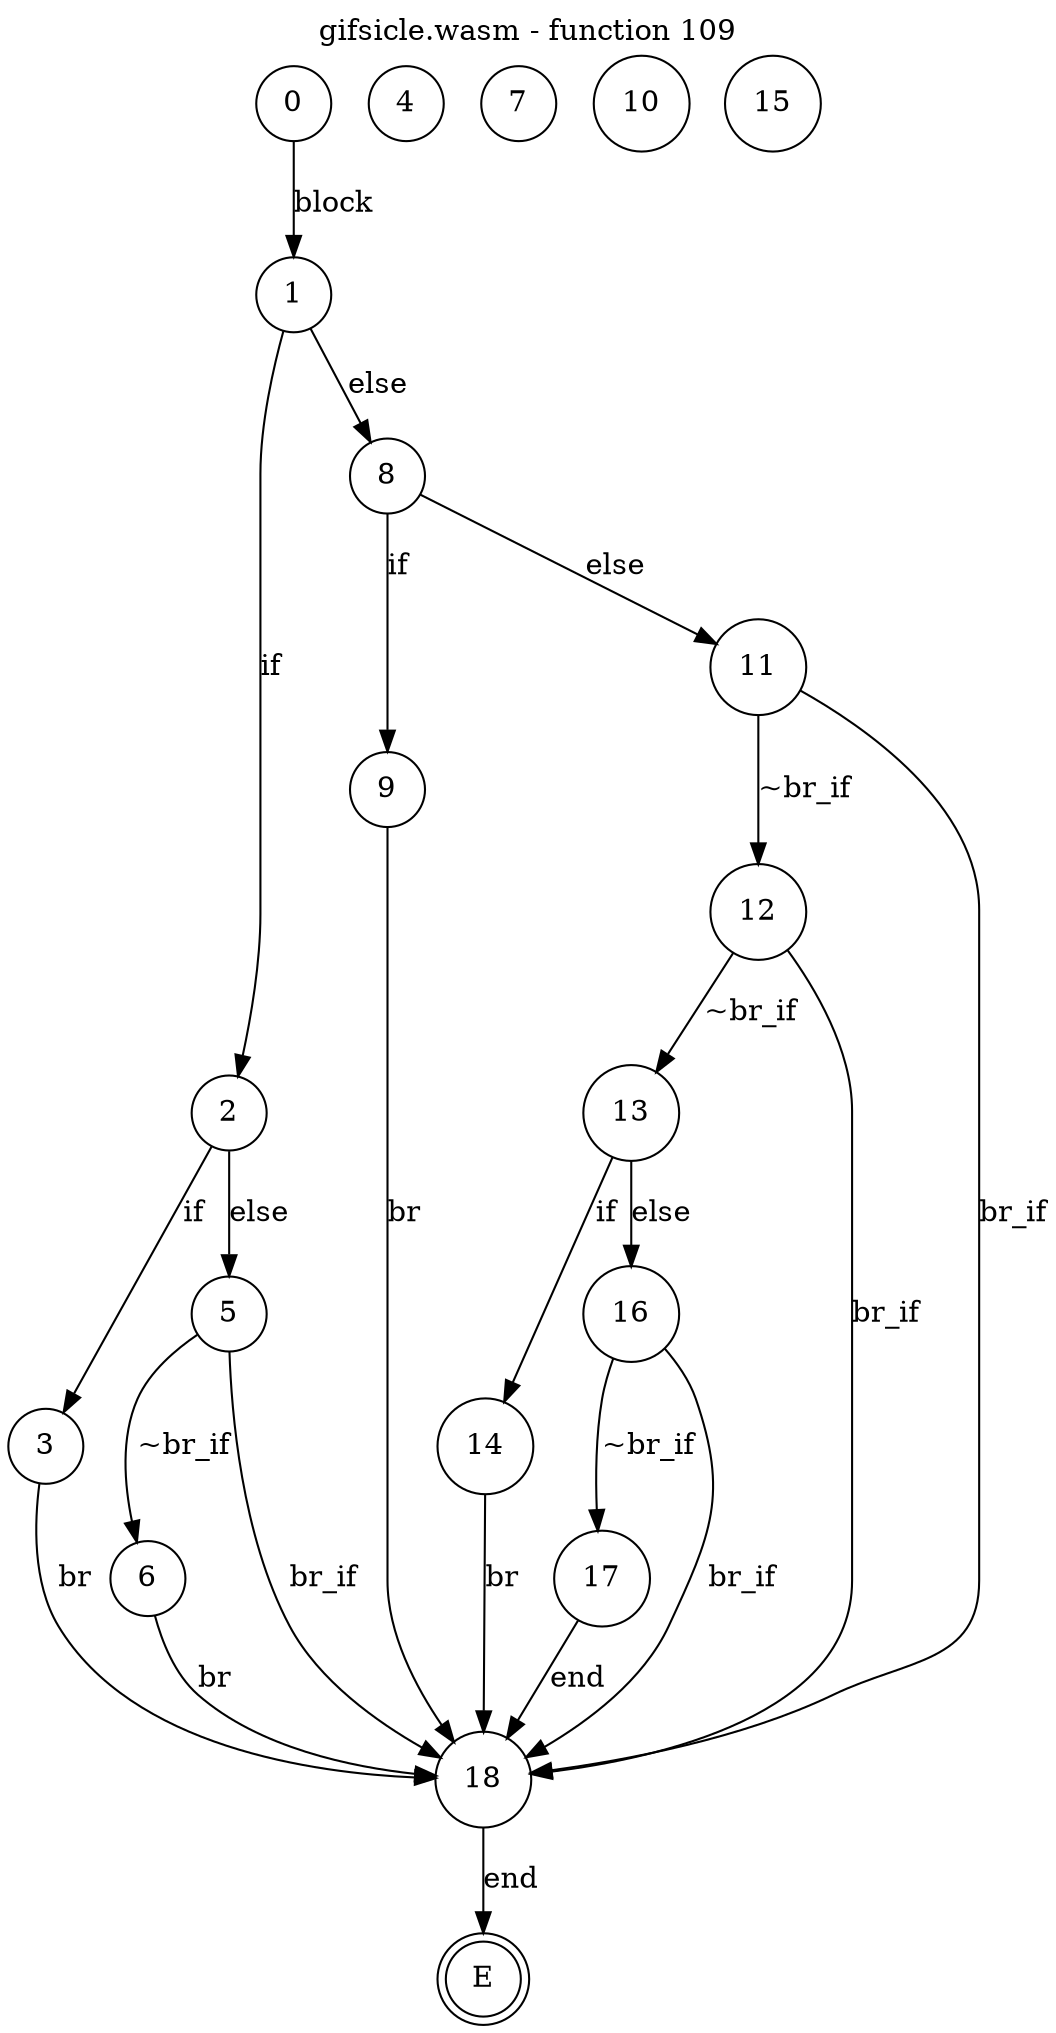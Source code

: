 digraph finite_state_machine {
    label = "gifsicle.wasm - function 109"
    labelloc =  t
    labelfontsize = 16
    labelfontcolor = black
    labelfontname = "Helvetica"
    node [shape = doublecircle]; E ;
node [shape=circle, fontcolor=black, style="", label="0"]0
node [shape=circle, fontcolor=black, style="", label="1"]1
node [shape=circle, fontcolor=black, style="", label="2"]2
node [shape=circle, fontcolor=black, style="", label="3"]3
node [shape=circle, fontcolor=black, style="", label="4"]4
node [shape=circle, fontcolor=black, style="", label="5"]5
node [shape=circle, fontcolor=black, style="", label="6"]6
node [shape=circle, fontcolor=black, style="", label="7"]7
node [shape=circle, fontcolor=black, style="", label="8"]8
node [shape=circle, fontcolor=black, style="", label="9"]9
node [shape=circle, fontcolor=black, style="", label="10"]10
node [shape=circle, fontcolor=black, style="", label="11"]11
node [shape=circle, fontcolor=black, style="", label="12"]12
node [shape=circle, fontcolor=black, style="", label="13"]13
node [shape=circle, fontcolor=black, style="", label="14"]14
node [shape=circle, fontcolor=black, style="", label="15"]15
node [shape=circle, fontcolor=black, style="", label="16"]16
node [shape=circle, fontcolor=black, style="", label="17"]17
node [shape=circle, fontcolor=black, style="", label="18"]18
node [shape=circle, fontcolor=black, style="", label="E"]E
    0 -> 1[label="block"];
    1 -> 2[label="if"];
    1 -> 8[label="else"];
    2 -> 3[label="if"];
    2 -> 5[label="else"];
    3 -> 18[label="br"];
    5 -> 6[label="~br_if"];
    5 -> 18[label="br_if"];
    6 -> 18[label="br"];
    8 -> 9[label="if"];
    8 -> 11[label="else"];
    9 -> 18[label="br"];
    11 -> 12[label="~br_if"];
    11 -> 18[label="br_if"];
    12 -> 13[label="~br_if"];
    12 -> 18[label="br_if"];
    13 -> 14[label="if"];
    13 -> 16[label="else"];
    14 -> 18[label="br"];
    16 -> 17[label="~br_if"];
    16 -> 18[label="br_if"];
    17 -> 18[label="end"];
    18 -> E[label="end"];
}
